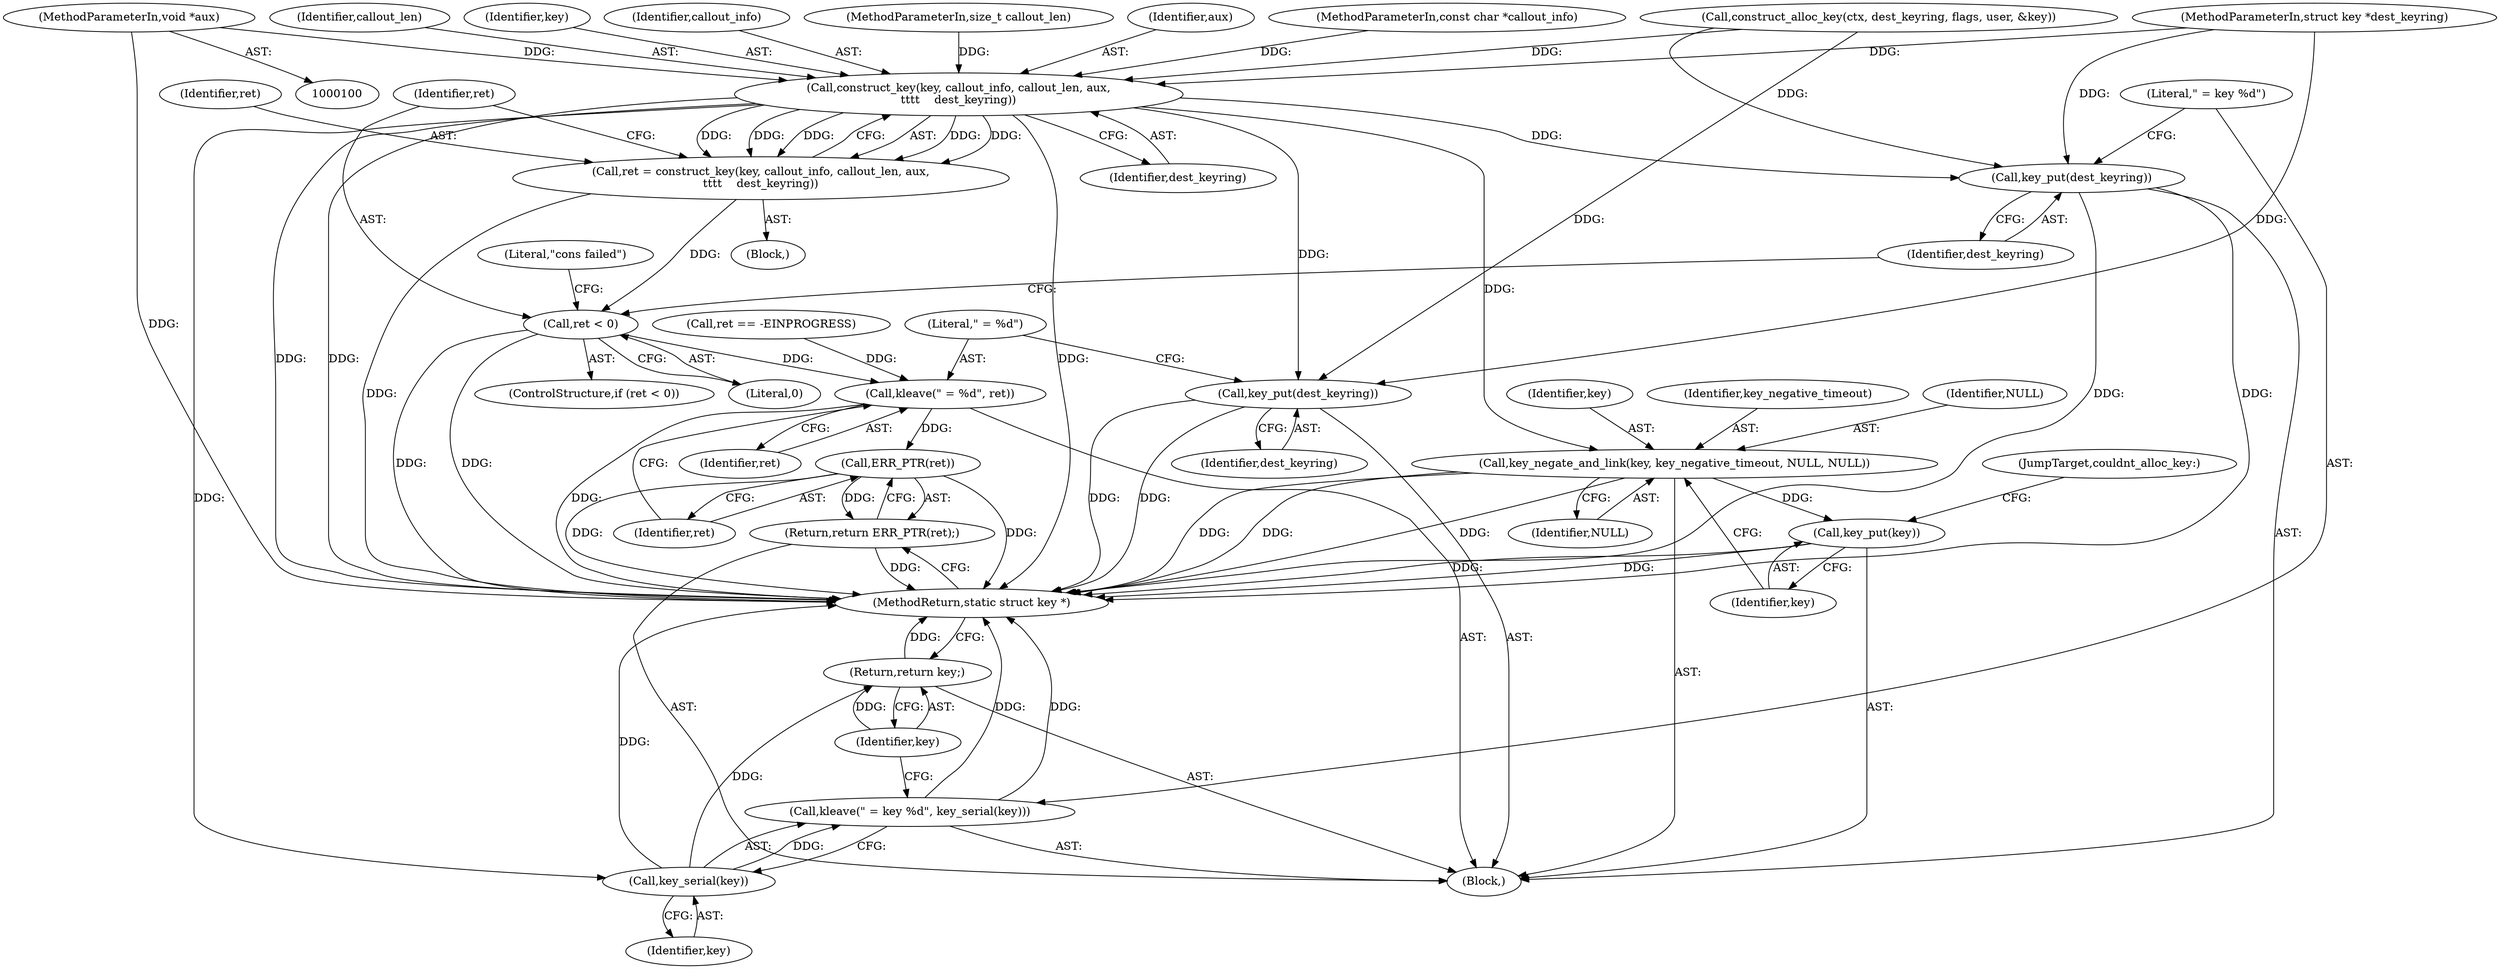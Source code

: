 digraph "0_linux_ce1fad2740c648a4340f6f6c391a8a83769d2e8c_0@pointer" {
"1000104" [label="(MethodParameterIn,void *aux)"];
"1000158" [label="(Call,construct_key(key, callout_info, callout_len, aux,\n\t\t\t\t    dest_keyring))"];
"1000156" [label="(Call,ret = construct_key(key, callout_info, callout_len, aux,\n\t\t\t\t    dest_keyring))"];
"1000165" [label="(Call,ret < 0)"];
"1000204" [label="(Call,kleave(\" = %d\", ret))"];
"1000208" [label="(Call,ERR_PTR(ret))"];
"1000207" [label="(Return,return ERR_PTR(ret);)"];
"1000185" [label="(Call,key_put(dest_keyring))"];
"1000189" [label="(Call,key_serial(key))"];
"1000187" [label="(Call,kleave(\" = key %d\", key_serial(key)))"];
"1000191" [label="(Return,return key;)"];
"1000194" [label="(Call,key_negate_and_link(key, key_negative_timeout, NULL, NULL))"];
"1000199" [label="(Call,key_put(key))"];
"1000202" [label="(Call,key_put(dest_keyring))"];
"1000204" [label="(Call,kleave(\" = %d\", ret))"];
"1000197" [label="(Identifier,NULL)"];
"1000161" [label="(Identifier,callout_len)"];
"1000164" [label="(ControlStructure,if (ret < 0))"];
"1000170" [label="(Literal,\"cons failed\")"];
"1000165" [label="(Call,ret < 0)"];
"1000159" [label="(Identifier,key)"];
"1000210" [label="(MethodReturn,static struct key *)"];
"1000104" [label="(MethodParameterIn,void *aux)"];
"1000160" [label="(Identifier,callout_info)"];
"1000191" [label="(Return,return key;)"];
"1000155" [label="(Block,)"];
"1000203" [label="(Identifier,dest_keyring)"];
"1000195" [label="(Identifier,key)"];
"1000202" [label="(Call,key_put(dest_keyring))"];
"1000163" [label="(Identifier,dest_keyring)"];
"1000201" [label="(JumpTarget,couldnt_alloc_key:)"];
"1000194" [label="(Call,key_negate_and_link(key, key_negative_timeout, NULL, NULL))"];
"1000156" [label="(Call,ret = construct_key(key, callout_info, callout_len, aux,\n\t\t\t\t    dest_keyring))"];
"1000157" [label="(Identifier,ret)"];
"1000198" [label="(Identifier,NULL)"];
"1000158" [label="(Call,construct_key(key, callout_info, callout_len, aux,\n\t\t\t\t    dest_keyring))"];
"1000200" [label="(Identifier,key)"];
"1000189" [label="(Call,key_serial(key))"];
"1000209" [label="(Identifier,ret)"];
"1000207" [label="(Return,return ERR_PTR(ret);)"];
"1000205" [label="(Literal,\" = %d\")"];
"1000190" [label="(Identifier,key)"];
"1000167" [label="(Literal,0)"];
"1000188" [label="(Literal,\" = key %d\")"];
"1000103" [label="(MethodParameterIn,size_t callout_len)"];
"1000187" [label="(Call,kleave(\" = key %d\", key_serial(key)))"];
"1000199" [label="(Call,key_put(key))"];
"1000162" [label="(Identifier,aux)"];
"1000192" [label="(Identifier,key)"];
"1000185" [label="(Call,key_put(dest_keyring))"];
"1000142" [label="(Call,construct_alloc_key(ctx, dest_keyring, flags, user, &key))"];
"1000107" [label="(Block,)"];
"1000206" [label="(Identifier,ret)"];
"1000208" [label="(Call,ERR_PTR(ret))"];
"1000102" [label="(MethodParameterIn,const char *callout_info)"];
"1000186" [label="(Identifier,dest_keyring)"];
"1000166" [label="(Identifier,ret)"];
"1000105" [label="(MethodParameterIn,struct key *dest_keyring)"];
"1000174" [label="(Call,ret == -EINPROGRESS)"];
"1000196" [label="(Identifier,key_negative_timeout)"];
"1000104" -> "1000100"  [label="AST: "];
"1000104" -> "1000210"  [label="DDG: "];
"1000104" -> "1000158"  [label="DDG: "];
"1000158" -> "1000156"  [label="AST: "];
"1000158" -> "1000163"  [label="CFG: "];
"1000159" -> "1000158"  [label="AST: "];
"1000160" -> "1000158"  [label="AST: "];
"1000161" -> "1000158"  [label="AST: "];
"1000162" -> "1000158"  [label="AST: "];
"1000163" -> "1000158"  [label="AST: "];
"1000156" -> "1000158"  [label="CFG: "];
"1000158" -> "1000210"  [label="DDG: "];
"1000158" -> "1000210"  [label="DDG: "];
"1000158" -> "1000210"  [label="DDG: "];
"1000158" -> "1000156"  [label="DDG: "];
"1000158" -> "1000156"  [label="DDG: "];
"1000158" -> "1000156"  [label="DDG: "];
"1000158" -> "1000156"  [label="DDG: "];
"1000158" -> "1000156"  [label="DDG: "];
"1000102" -> "1000158"  [label="DDG: "];
"1000103" -> "1000158"  [label="DDG: "];
"1000142" -> "1000158"  [label="DDG: "];
"1000105" -> "1000158"  [label="DDG: "];
"1000158" -> "1000185"  [label="DDG: "];
"1000158" -> "1000189"  [label="DDG: "];
"1000158" -> "1000194"  [label="DDG: "];
"1000158" -> "1000202"  [label="DDG: "];
"1000156" -> "1000155"  [label="AST: "];
"1000157" -> "1000156"  [label="AST: "];
"1000166" -> "1000156"  [label="CFG: "];
"1000156" -> "1000210"  [label="DDG: "];
"1000156" -> "1000165"  [label="DDG: "];
"1000165" -> "1000164"  [label="AST: "];
"1000165" -> "1000167"  [label="CFG: "];
"1000166" -> "1000165"  [label="AST: "];
"1000167" -> "1000165"  [label="AST: "];
"1000170" -> "1000165"  [label="CFG: "];
"1000186" -> "1000165"  [label="CFG: "];
"1000165" -> "1000210"  [label="DDG: "];
"1000165" -> "1000210"  [label="DDG: "];
"1000165" -> "1000204"  [label="DDG: "];
"1000204" -> "1000107"  [label="AST: "];
"1000204" -> "1000206"  [label="CFG: "];
"1000205" -> "1000204"  [label="AST: "];
"1000206" -> "1000204"  [label="AST: "];
"1000209" -> "1000204"  [label="CFG: "];
"1000204" -> "1000210"  [label="DDG: "];
"1000174" -> "1000204"  [label="DDG: "];
"1000204" -> "1000208"  [label="DDG: "];
"1000208" -> "1000207"  [label="AST: "];
"1000208" -> "1000209"  [label="CFG: "];
"1000209" -> "1000208"  [label="AST: "];
"1000207" -> "1000208"  [label="CFG: "];
"1000208" -> "1000210"  [label="DDG: "];
"1000208" -> "1000210"  [label="DDG: "];
"1000208" -> "1000207"  [label="DDG: "];
"1000207" -> "1000107"  [label="AST: "];
"1000210" -> "1000207"  [label="CFG: "];
"1000207" -> "1000210"  [label="DDG: "];
"1000185" -> "1000107"  [label="AST: "];
"1000185" -> "1000186"  [label="CFG: "];
"1000186" -> "1000185"  [label="AST: "];
"1000188" -> "1000185"  [label="CFG: "];
"1000185" -> "1000210"  [label="DDG: "];
"1000185" -> "1000210"  [label="DDG: "];
"1000142" -> "1000185"  [label="DDG: "];
"1000105" -> "1000185"  [label="DDG: "];
"1000189" -> "1000187"  [label="AST: "];
"1000189" -> "1000190"  [label="CFG: "];
"1000190" -> "1000189"  [label="AST: "];
"1000187" -> "1000189"  [label="CFG: "];
"1000189" -> "1000210"  [label="DDG: "];
"1000189" -> "1000187"  [label="DDG: "];
"1000189" -> "1000191"  [label="DDG: "];
"1000187" -> "1000107"  [label="AST: "];
"1000188" -> "1000187"  [label="AST: "];
"1000192" -> "1000187"  [label="CFG: "];
"1000187" -> "1000210"  [label="DDG: "];
"1000187" -> "1000210"  [label="DDG: "];
"1000191" -> "1000107"  [label="AST: "];
"1000191" -> "1000192"  [label="CFG: "];
"1000192" -> "1000191"  [label="AST: "];
"1000210" -> "1000191"  [label="CFG: "];
"1000191" -> "1000210"  [label="DDG: "];
"1000192" -> "1000191"  [label="DDG: "];
"1000194" -> "1000107"  [label="AST: "];
"1000194" -> "1000198"  [label="CFG: "];
"1000195" -> "1000194"  [label="AST: "];
"1000196" -> "1000194"  [label="AST: "];
"1000197" -> "1000194"  [label="AST: "];
"1000198" -> "1000194"  [label="AST: "];
"1000200" -> "1000194"  [label="CFG: "];
"1000194" -> "1000210"  [label="DDG: "];
"1000194" -> "1000210"  [label="DDG: "];
"1000194" -> "1000210"  [label="DDG: "];
"1000194" -> "1000199"  [label="DDG: "];
"1000199" -> "1000107"  [label="AST: "];
"1000199" -> "1000200"  [label="CFG: "];
"1000200" -> "1000199"  [label="AST: "];
"1000201" -> "1000199"  [label="CFG: "];
"1000199" -> "1000210"  [label="DDG: "];
"1000199" -> "1000210"  [label="DDG: "];
"1000202" -> "1000107"  [label="AST: "];
"1000202" -> "1000203"  [label="CFG: "];
"1000203" -> "1000202"  [label="AST: "];
"1000205" -> "1000202"  [label="CFG: "];
"1000202" -> "1000210"  [label="DDG: "];
"1000202" -> "1000210"  [label="DDG: "];
"1000142" -> "1000202"  [label="DDG: "];
"1000105" -> "1000202"  [label="DDG: "];
}
